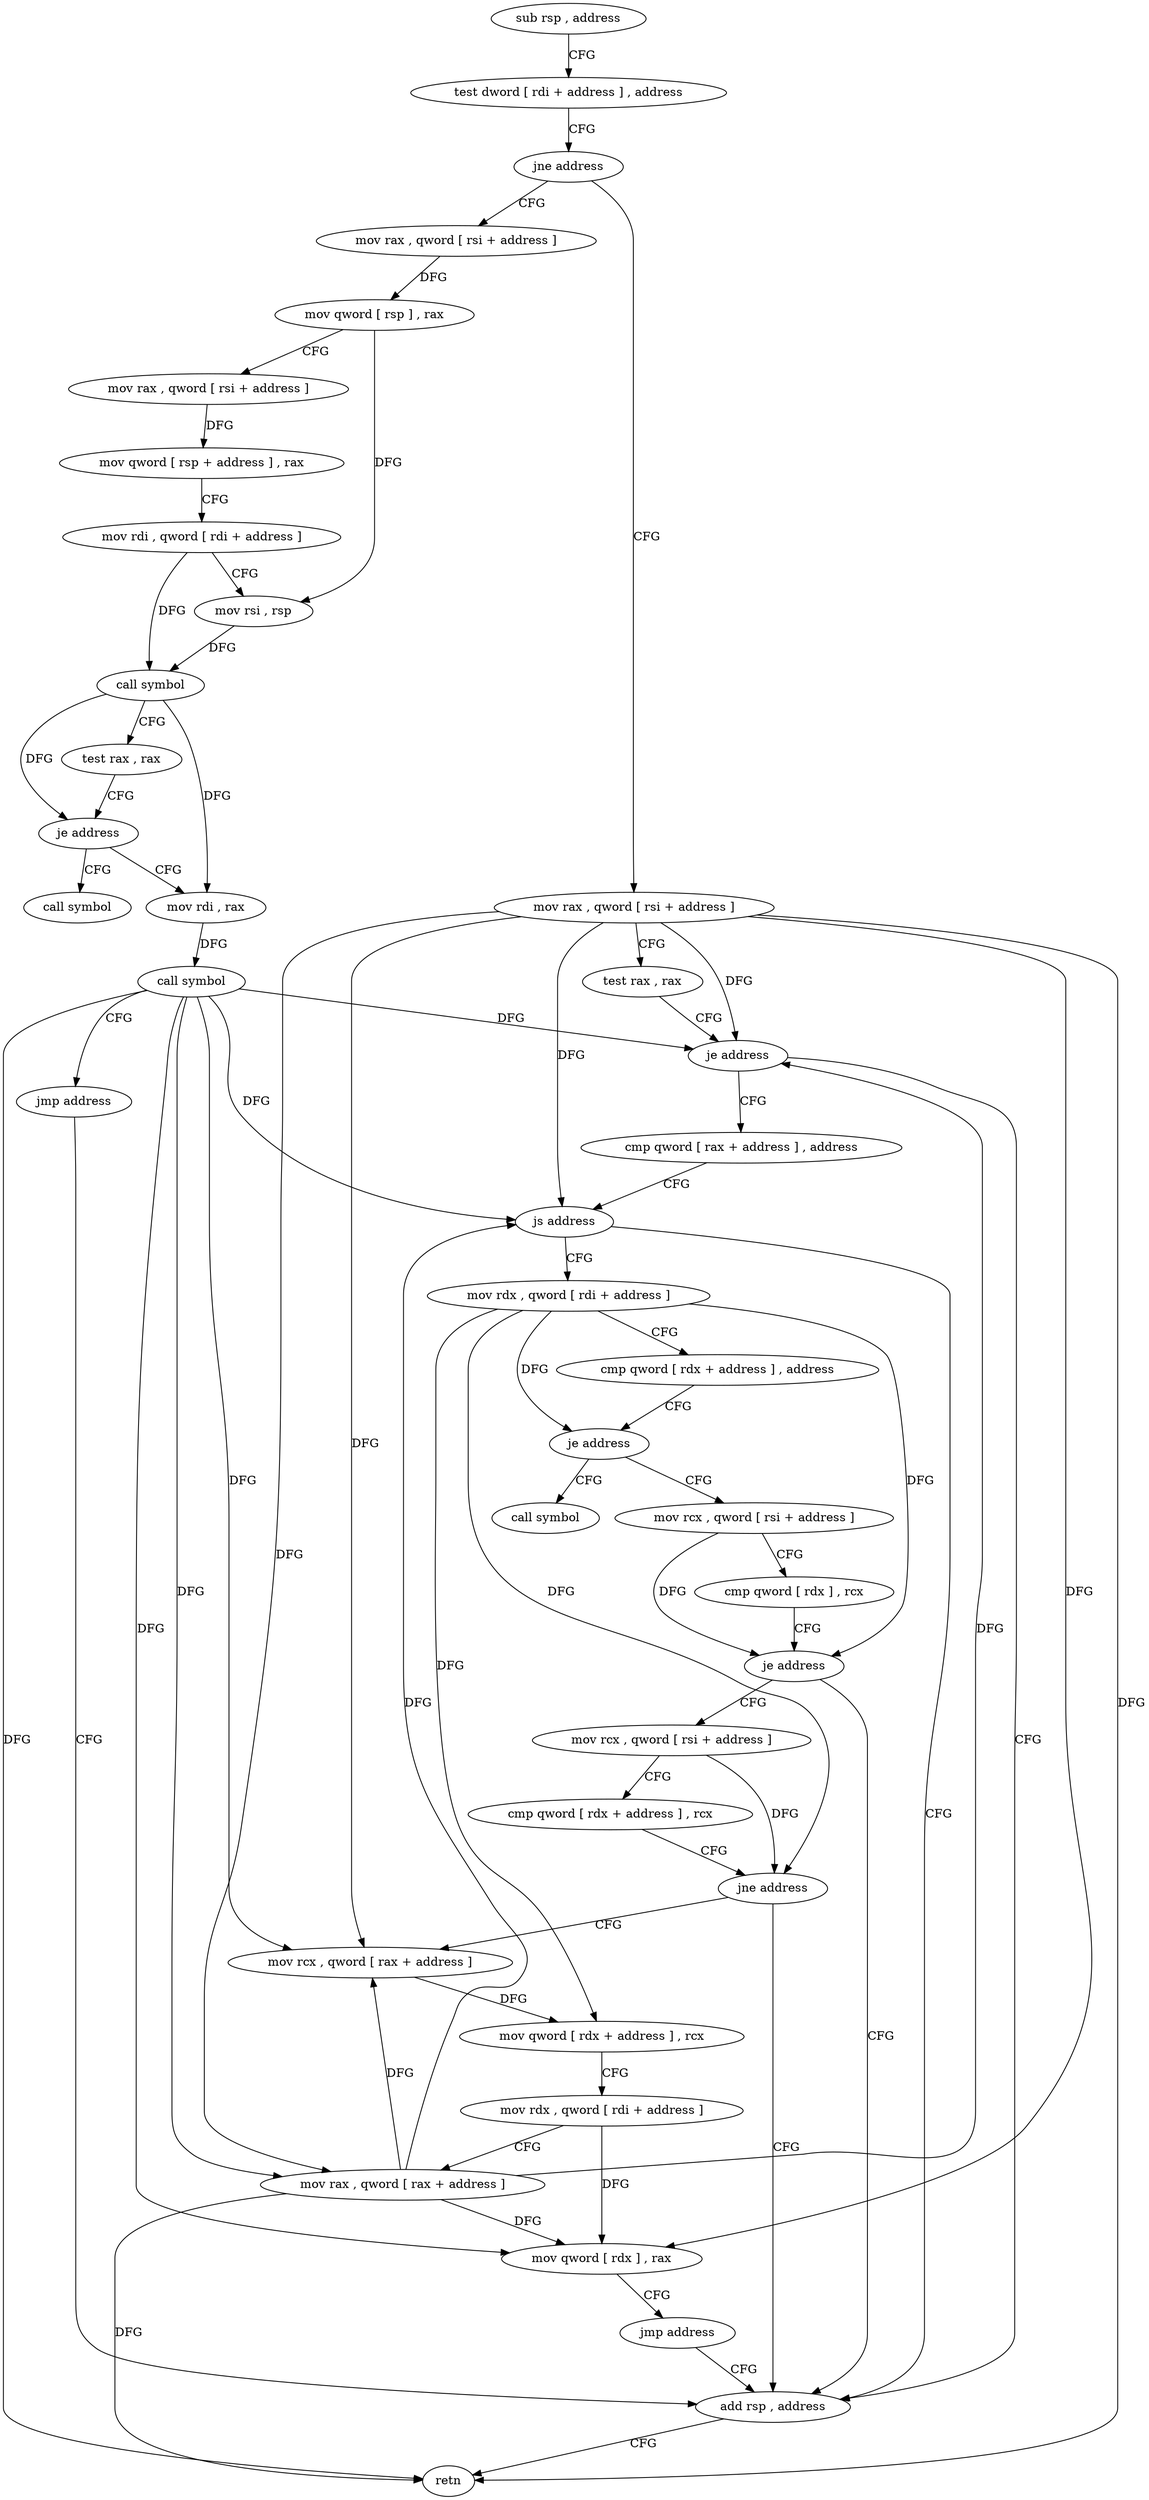 digraph "func" {
"4269532" [label = "sub rsp , address" ]
"4269536" [label = "test dword [ rdi + address ] , address" ]
"4269543" [label = "jne address" ]
"4269586" [label = "mov rax , qword [ rsi + address ]" ]
"4269545" [label = "mov rax , qword [ rsi + address ]" ]
"4269590" [label = "mov qword [ rsp ] , rax" ]
"4269594" [label = "mov rax , qword [ rsi + address ]" ]
"4269598" [label = "mov qword [ rsp + address ] , rax" ]
"4269603" [label = "mov rdi , qword [ rdi + address ]" ]
"4269607" [label = "mov rsi , rsp" ]
"4269610" [label = "call symbol" ]
"4269615" [label = "test rax , rax" ]
"4269618" [label = "je address" ]
"4269630" [label = "call symbol" ]
"4269620" [label = "mov rdi , rax" ]
"4269549" [label = "test rax , rax" ]
"4269552" [label = "je address" ]
"4269581" [label = "add rsp , address" ]
"4269554" [label = "cmp qword [ rax + address ] , address" ]
"4269623" [label = "call symbol" ]
"4269628" [label = "jmp address" ]
"4269585" [label = "retn" ]
"4269559" [label = "js address" ]
"4269561" [label = "mov rdx , qword [ rdi + address ]" ]
"4269565" [label = "cmp qword [ rdx + address ] , address" ]
"4269570" [label = "je address" ]
"4269635" [label = "call symbol" ]
"4269572" [label = "mov rcx , qword [ rsi + address ]" ]
"4269576" [label = "cmp qword [ rdx ] , rcx" ]
"4269579" [label = "je address" ]
"4269640" [label = "mov rcx , qword [ rsi + address ]" ]
"4269644" [label = "cmp qword [ rdx + address ] , rcx" ]
"4269648" [label = "jne address" ]
"4269650" [label = "mov rcx , qword [ rax + address ]" ]
"4269654" [label = "mov qword [ rdx + address ] , rcx" ]
"4269658" [label = "mov rdx , qword [ rdi + address ]" ]
"4269662" [label = "mov rax , qword [ rax + address ]" ]
"4269666" [label = "mov qword [ rdx ] , rax" ]
"4269669" [label = "jmp address" ]
"4269532" -> "4269536" [ label = "CFG" ]
"4269536" -> "4269543" [ label = "CFG" ]
"4269543" -> "4269586" [ label = "CFG" ]
"4269543" -> "4269545" [ label = "CFG" ]
"4269586" -> "4269590" [ label = "DFG" ]
"4269545" -> "4269549" [ label = "CFG" ]
"4269545" -> "4269552" [ label = "DFG" ]
"4269545" -> "4269585" [ label = "DFG" ]
"4269545" -> "4269559" [ label = "DFG" ]
"4269545" -> "4269650" [ label = "DFG" ]
"4269545" -> "4269662" [ label = "DFG" ]
"4269545" -> "4269666" [ label = "DFG" ]
"4269590" -> "4269594" [ label = "CFG" ]
"4269590" -> "4269607" [ label = "DFG" ]
"4269594" -> "4269598" [ label = "DFG" ]
"4269598" -> "4269603" [ label = "CFG" ]
"4269603" -> "4269607" [ label = "CFG" ]
"4269603" -> "4269610" [ label = "DFG" ]
"4269607" -> "4269610" [ label = "DFG" ]
"4269610" -> "4269615" [ label = "CFG" ]
"4269610" -> "4269618" [ label = "DFG" ]
"4269610" -> "4269620" [ label = "DFG" ]
"4269615" -> "4269618" [ label = "CFG" ]
"4269618" -> "4269630" [ label = "CFG" ]
"4269618" -> "4269620" [ label = "CFG" ]
"4269620" -> "4269623" [ label = "DFG" ]
"4269549" -> "4269552" [ label = "CFG" ]
"4269552" -> "4269581" [ label = "CFG" ]
"4269552" -> "4269554" [ label = "CFG" ]
"4269581" -> "4269585" [ label = "CFG" ]
"4269554" -> "4269559" [ label = "CFG" ]
"4269623" -> "4269628" [ label = "CFG" ]
"4269623" -> "4269552" [ label = "DFG" ]
"4269623" -> "4269585" [ label = "DFG" ]
"4269623" -> "4269559" [ label = "DFG" ]
"4269623" -> "4269650" [ label = "DFG" ]
"4269623" -> "4269662" [ label = "DFG" ]
"4269623" -> "4269666" [ label = "DFG" ]
"4269628" -> "4269581" [ label = "CFG" ]
"4269559" -> "4269581" [ label = "CFG" ]
"4269559" -> "4269561" [ label = "CFG" ]
"4269561" -> "4269565" [ label = "CFG" ]
"4269561" -> "4269570" [ label = "DFG" ]
"4269561" -> "4269579" [ label = "DFG" ]
"4269561" -> "4269648" [ label = "DFG" ]
"4269561" -> "4269654" [ label = "DFG" ]
"4269565" -> "4269570" [ label = "CFG" ]
"4269570" -> "4269635" [ label = "CFG" ]
"4269570" -> "4269572" [ label = "CFG" ]
"4269572" -> "4269576" [ label = "CFG" ]
"4269572" -> "4269579" [ label = "DFG" ]
"4269576" -> "4269579" [ label = "CFG" ]
"4269579" -> "4269640" [ label = "CFG" ]
"4269579" -> "4269581" [ label = "CFG" ]
"4269640" -> "4269644" [ label = "CFG" ]
"4269640" -> "4269648" [ label = "DFG" ]
"4269644" -> "4269648" [ label = "CFG" ]
"4269648" -> "4269581" [ label = "CFG" ]
"4269648" -> "4269650" [ label = "CFG" ]
"4269650" -> "4269654" [ label = "DFG" ]
"4269654" -> "4269658" [ label = "CFG" ]
"4269658" -> "4269662" [ label = "CFG" ]
"4269658" -> "4269666" [ label = "DFG" ]
"4269662" -> "4269666" [ label = "DFG" ]
"4269662" -> "4269552" [ label = "DFG" ]
"4269662" -> "4269559" [ label = "DFG" ]
"4269662" -> "4269650" [ label = "DFG" ]
"4269662" -> "4269585" [ label = "DFG" ]
"4269666" -> "4269669" [ label = "CFG" ]
"4269669" -> "4269581" [ label = "CFG" ]
}

